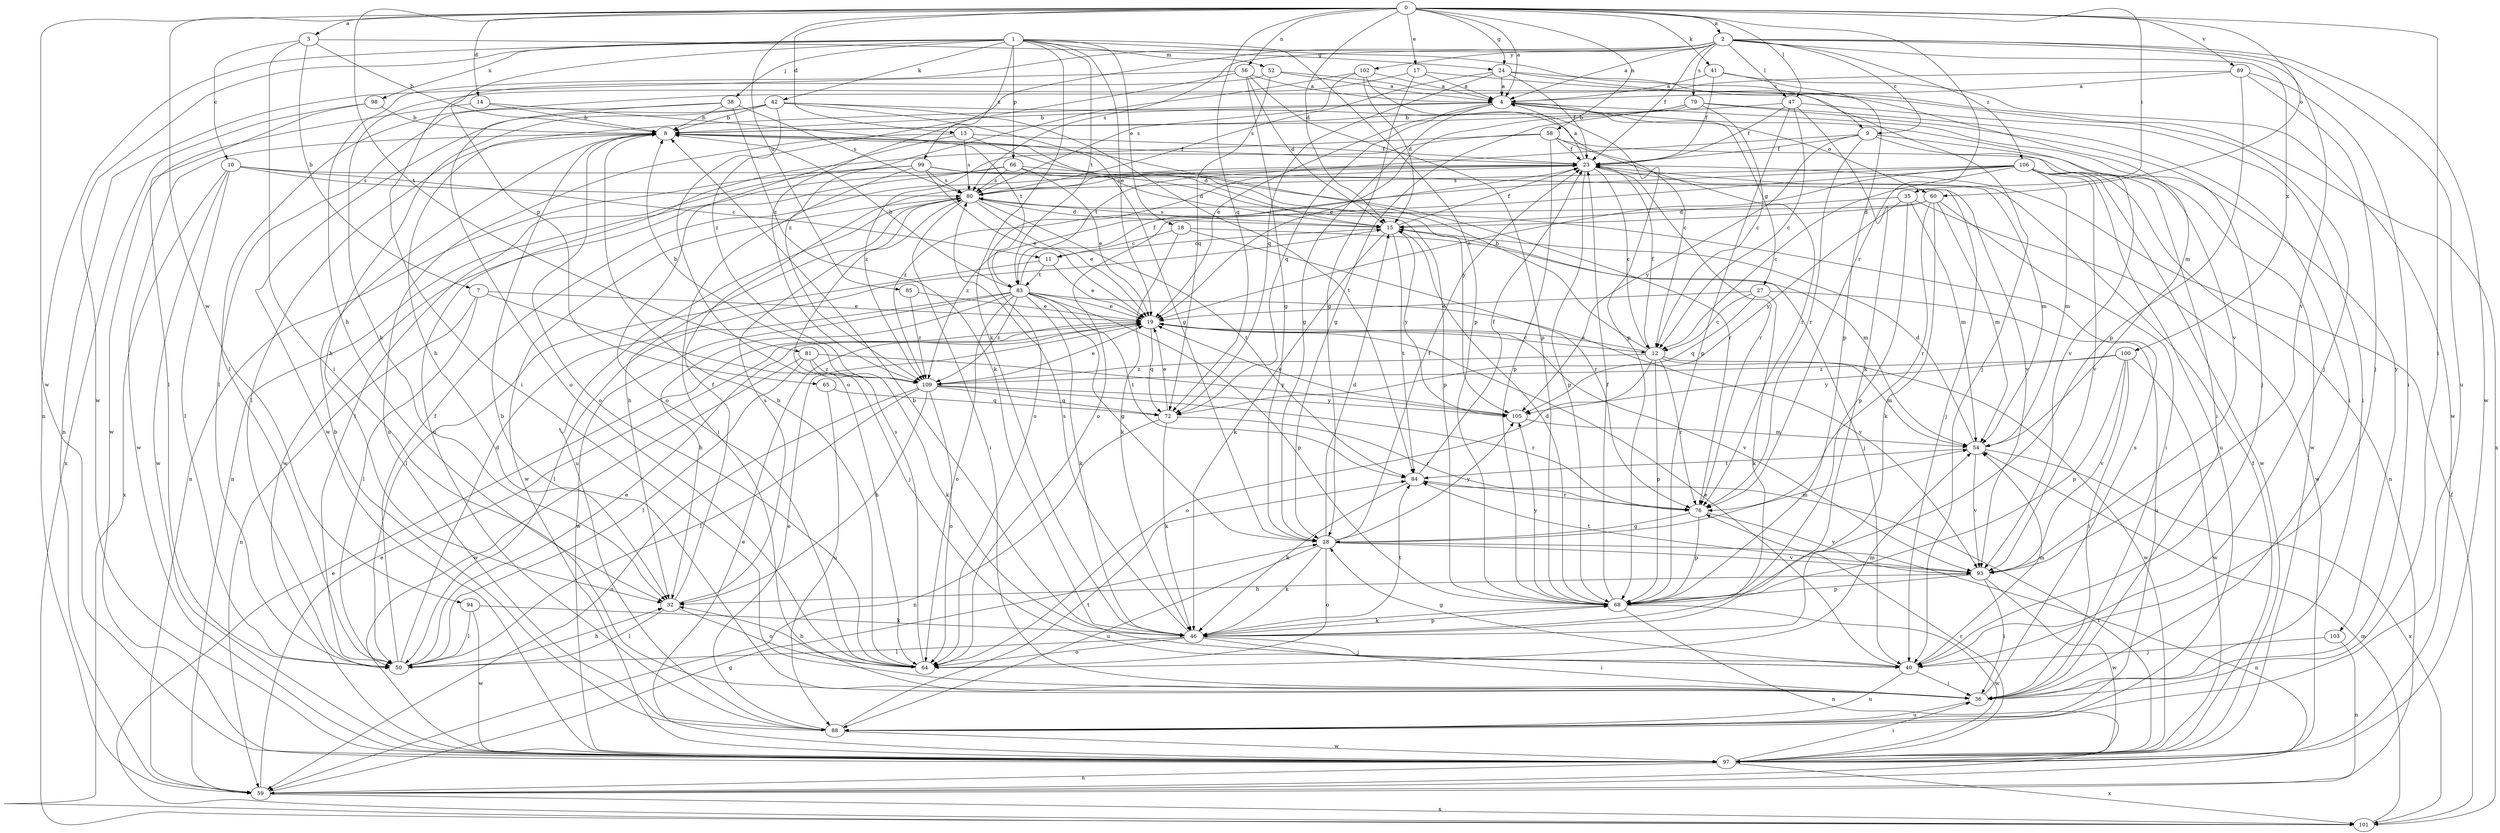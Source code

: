 strict digraph  {
0;
1;
2;
3;
4;
7;
8;
9;
10;
11;
12;
13;
14;
15;
17;
18;
19;
23;
24;
27;
28;
32;
35;
36;
38;
40;
41;
42;
46;
47;
50;
52;
54;
56;
58;
59;
60;
64;
65;
66;
68;
72;
76;
79;
80;
81;
83;
84;
85;
88;
89;
93;
94;
97;
98;
99;
100;
101;
102;
103;
105;
106;
109;
0 -> 2  [label=a];
0 -> 3  [label=a];
0 -> 4  [label=a];
0 -> 13  [label=d];
0 -> 14  [label=d];
0 -> 15  [label=d];
0 -> 17  [label=e];
0 -> 24  [label=g];
0 -> 35  [label=i];
0 -> 36  [label=i];
0 -> 41  [label=k];
0 -> 47  [label=l];
0 -> 56  [label=n];
0 -> 58  [label=n];
0 -> 60  [label=o];
0 -> 72  [label=q];
0 -> 76  [label=r];
0 -> 81  [label=t];
0 -> 85  [label=u];
0 -> 89  [label=v];
0 -> 94  [label=w];
0 -> 97  [label=w];
1 -> 9  [label=c];
1 -> 18  [label=e];
1 -> 19  [label=e];
1 -> 38  [label=j];
1 -> 42  [label=k];
1 -> 46  [label=k];
1 -> 52  [label=m];
1 -> 59  [label=n];
1 -> 65  [label=p];
1 -> 66  [label=p];
1 -> 68  [label=p];
1 -> 83  [label=t];
1 -> 97  [label=w];
1 -> 98  [label=x];
1 -> 99  [label=x];
2 -> 4  [label=a];
2 -> 9  [label=c];
2 -> 23  [label=f];
2 -> 32  [label=h];
2 -> 47  [label=l];
2 -> 79  [label=s];
2 -> 80  [label=s];
2 -> 88  [label=u];
2 -> 93  [label=v];
2 -> 97  [label=w];
2 -> 100  [label=x];
2 -> 102  [label=y];
2 -> 106  [label=z];
2 -> 109  [label=z];
3 -> 7  [label=b];
3 -> 8  [label=b];
3 -> 10  [label=c];
3 -> 24  [label=g];
3 -> 36  [label=i];
4 -> 8  [label=b];
4 -> 19  [label=e];
4 -> 27  [label=g];
4 -> 28  [label=g];
4 -> 32  [label=h];
4 -> 60  [label=o];
4 -> 72  [label=q];
4 -> 93  [label=v];
4 -> 103  [label=y];
7 -> 19  [label=e];
7 -> 40  [label=j];
7 -> 50  [label=l];
7 -> 59  [label=n];
8 -> 23  [label=f];
8 -> 50  [label=l];
8 -> 64  [label=o];
8 -> 97  [label=w];
8 -> 105  [label=y];
9 -> 23  [label=f];
9 -> 76  [label=r];
9 -> 83  [label=t];
9 -> 93  [label=v];
9 -> 97  [label=w];
9 -> 105  [label=y];
10 -> 11  [label=c];
10 -> 50  [label=l];
10 -> 76  [label=r];
10 -> 80  [label=s];
10 -> 97  [label=w];
10 -> 101  [label=x];
11 -> 19  [label=e];
11 -> 50  [label=l];
11 -> 83  [label=t];
12 -> 8  [label=b];
12 -> 19  [label=e];
12 -> 23  [label=f];
12 -> 54  [label=m];
12 -> 64  [label=o];
12 -> 68  [label=p];
12 -> 76  [label=r];
12 -> 97  [label=w];
12 -> 109  [label=z];
13 -> 15  [label=d];
13 -> 23  [label=f];
13 -> 64  [label=o];
13 -> 80  [label=s];
13 -> 88  [label=u];
14 -> 8  [label=b];
14 -> 83  [label=t];
14 -> 97  [label=w];
15 -> 11  [label=c];
15 -> 23  [label=f];
15 -> 40  [label=j];
15 -> 46  [label=k];
15 -> 80  [label=s];
15 -> 84  [label=t];
15 -> 105  [label=y];
17 -> 4  [label=a];
17 -> 28  [label=g];
17 -> 32  [label=h];
17 -> 40  [label=j];
18 -> 11  [label=c];
18 -> 46  [label=k];
18 -> 54  [label=m];
18 -> 76  [label=r];
19 -> 12  [label=c];
19 -> 72  [label=q];
19 -> 93  [label=v];
23 -> 4  [label=a];
23 -> 12  [label=c];
23 -> 54  [label=m];
23 -> 64  [label=o];
23 -> 68  [label=p];
23 -> 76  [label=r];
23 -> 80  [label=s];
24 -> 4  [label=a];
24 -> 23  [label=f];
24 -> 54  [label=m];
24 -> 72  [label=q];
24 -> 80  [label=s];
24 -> 101  [label=x];
27 -> 12  [label=c];
27 -> 19  [label=e];
27 -> 46  [label=k];
27 -> 72  [label=q];
27 -> 88  [label=u];
28 -> 15  [label=d];
28 -> 23  [label=f];
28 -> 46  [label=k];
28 -> 54  [label=m];
28 -> 59  [label=n];
28 -> 64  [label=o];
28 -> 88  [label=u];
28 -> 93  [label=v];
28 -> 105  [label=y];
32 -> 23  [label=f];
32 -> 50  [label=l];
32 -> 64  [label=o];
32 -> 80  [label=s];
35 -> 15  [label=d];
35 -> 54  [label=m];
35 -> 68  [label=p];
35 -> 97  [label=w];
35 -> 105  [label=y];
36 -> 8  [label=b];
36 -> 80  [label=s];
36 -> 88  [label=u];
38 -> 8  [label=b];
38 -> 46  [label=k];
38 -> 50  [label=l];
38 -> 64  [label=o];
38 -> 80  [label=s];
40 -> 8  [label=b];
40 -> 19  [label=e];
40 -> 28  [label=g];
40 -> 36  [label=i];
40 -> 54  [label=m];
40 -> 88  [label=u];
41 -> 4  [label=a];
41 -> 23  [label=f];
41 -> 68  [label=p];
41 -> 97  [label=w];
42 -> 8  [label=b];
42 -> 12  [label=c];
42 -> 28  [label=g];
42 -> 32  [label=h];
42 -> 64  [label=o];
42 -> 84  [label=t];
42 -> 97  [label=w];
46 -> 36  [label=i];
46 -> 40  [label=j];
46 -> 50  [label=l];
46 -> 64  [label=o];
46 -> 68  [label=p];
46 -> 80  [label=s];
46 -> 84  [label=t];
47 -> 8  [label=b];
47 -> 12  [label=c];
47 -> 23  [label=f];
47 -> 36  [label=i];
47 -> 46  [label=k];
47 -> 68  [label=p];
50 -> 15  [label=d];
50 -> 19  [label=e];
50 -> 23  [label=f];
50 -> 32  [label=h];
52 -> 4  [label=a];
52 -> 36  [label=i];
52 -> 40  [label=j];
52 -> 72  [label=q];
54 -> 15  [label=d];
54 -> 84  [label=t];
54 -> 93  [label=v];
54 -> 101  [label=x];
56 -> 4  [label=a];
56 -> 15  [label=d];
56 -> 28  [label=g];
56 -> 59  [label=n];
56 -> 68  [label=p];
56 -> 109  [label=z];
58 -> 23  [label=f];
58 -> 36  [label=i];
58 -> 68  [label=p];
58 -> 76  [label=r];
58 -> 88  [label=u];
58 -> 109  [label=z];
59 -> 19  [label=e];
59 -> 28  [label=g];
59 -> 101  [label=x];
60 -> 15  [label=d];
60 -> 36  [label=i];
60 -> 46  [label=k];
60 -> 54  [label=m];
60 -> 76  [label=r];
60 -> 109  [label=z];
64 -> 8  [label=b];
64 -> 32  [label=h];
64 -> 54  [label=m];
64 -> 80  [label=s];
65 -> 72  [label=q];
65 -> 88  [label=u];
66 -> 19  [label=e];
66 -> 40  [label=j];
66 -> 59  [label=n];
66 -> 68  [label=p];
66 -> 80  [label=s];
66 -> 97  [label=w];
68 -> 15  [label=d];
68 -> 23  [label=f];
68 -> 46  [label=k];
68 -> 59  [label=n];
68 -> 97  [label=w];
68 -> 105  [label=y];
72 -> 19  [label=e];
72 -> 46  [label=k];
72 -> 59  [label=n];
72 -> 76  [label=r];
76 -> 28  [label=g];
76 -> 68  [label=p];
76 -> 93  [label=v];
79 -> 8  [label=b];
79 -> 12  [label=c];
79 -> 19  [label=e];
79 -> 28  [label=g];
79 -> 36  [label=i];
79 -> 40  [label=j];
80 -> 15  [label=d];
80 -> 19  [label=e];
80 -> 32  [label=h];
80 -> 36  [label=i];
80 -> 84  [label=t];
80 -> 88  [label=u];
80 -> 97  [label=w];
81 -> 46  [label=k];
81 -> 50  [label=l];
81 -> 97  [label=w];
81 -> 105  [label=y];
81 -> 109  [label=z];
83 -> 8  [label=b];
83 -> 19  [label=e];
83 -> 23  [label=f];
83 -> 28  [label=g];
83 -> 32  [label=h];
83 -> 46  [label=k];
83 -> 50  [label=l];
83 -> 64  [label=o];
83 -> 68  [label=p];
83 -> 84  [label=t];
83 -> 93  [label=v];
83 -> 97  [label=w];
83 -> 109  [label=z];
84 -> 23  [label=f];
84 -> 46  [label=k];
84 -> 76  [label=r];
85 -> 19  [label=e];
85 -> 109  [label=z];
88 -> 8  [label=b];
88 -> 19  [label=e];
88 -> 84  [label=t];
88 -> 97  [label=w];
89 -> 4  [label=a];
89 -> 36  [label=i];
89 -> 40  [label=j];
89 -> 50  [label=l];
89 -> 68  [label=p];
93 -> 32  [label=h];
93 -> 36  [label=i];
93 -> 68  [label=p];
93 -> 84  [label=t];
93 -> 97  [label=w];
94 -> 46  [label=k];
94 -> 50  [label=l];
94 -> 97  [label=w];
97 -> 19  [label=e];
97 -> 23  [label=f];
97 -> 36  [label=i];
97 -> 59  [label=n];
97 -> 76  [label=r];
97 -> 84  [label=t];
97 -> 101  [label=x];
98 -> 8  [label=b];
98 -> 50  [label=l];
98 -> 101  [label=x];
99 -> 15  [label=d];
99 -> 19  [label=e];
99 -> 36  [label=i];
99 -> 50  [label=l];
99 -> 59  [label=n];
99 -> 80  [label=s];
99 -> 93  [label=v];
100 -> 36  [label=i];
100 -> 68  [label=p];
100 -> 93  [label=v];
100 -> 97  [label=w];
100 -> 105  [label=y];
100 -> 109  [label=z];
101 -> 19  [label=e];
101 -> 23  [label=f];
101 -> 54  [label=m];
102 -> 4  [label=a];
102 -> 15  [label=d];
102 -> 68  [label=p];
102 -> 80  [label=s];
102 -> 109  [label=z];
103 -> 40  [label=j];
103 -> 59  [label=n];
105 -> 19  [label=e];
105 -> 54  [label=m];
106 -> 12  [label=c];
106 -> 19  [label=e];
106 -> 54  [label=m];
106 -> 59  [label=n];
106 -> 64  [label=o];
106 -> 80  [label=s];
106 -> 88  [label=u];
106 -> 93  [label=v];
106 -> 97  [label=w];
106 -> 109  [label=z];
109 -> 8  [label=b];
109 -> 19  [label=e];
109 -> 32  [label=h];
109 -> 50  [label=l];
109 -> 59  [label=n];
109 -> 64  [label=o];
109 -> 72  [label=q];
109 -> 76  [label=r];
109 -> 105  [label=y];
}

